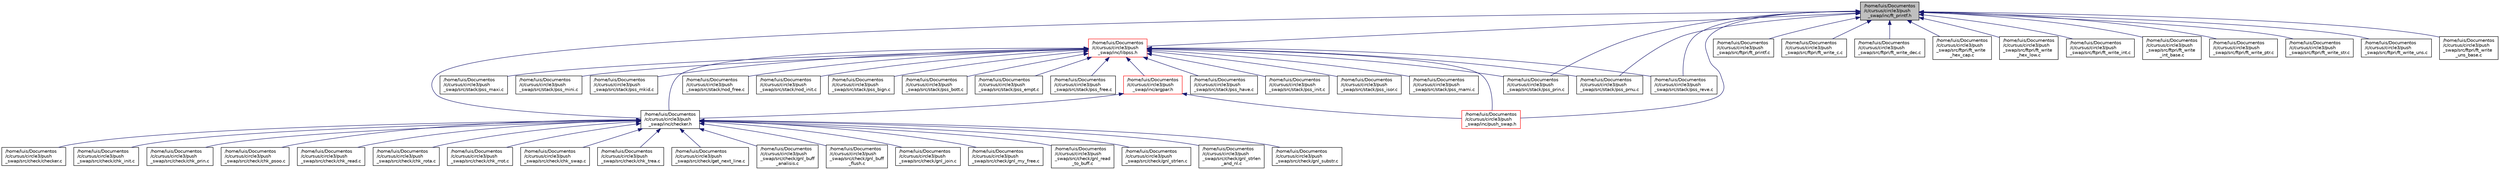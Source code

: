 digraph "/home/luis/Documentos/c/cursus/circle3/push_swap/inc/ft_printf.h"
{
 // LATEX_PDF_SIZE
  edge [fontname="Helvetica",fontsize="10",labelfontname="Helvetica",labelfontsize="10"];
  node [fontname="Helvetica",fontsize="10",shape=record];
  Node1 [label="/home/luis/Documentos\l/c/cursus/circle3/push\l_swap/inc/ft_printf.h",height=0.2,width=0.4,color="black", fillcolor="grey75", style="filled", fontcolor="black",tooltip=" "];
  Node1 -> Node2 [dir="back",color="midnightblue",fontsize="10",style="solid",fontname="Helvetica"];
  Node2 [label="/home/luis/Documentos\l/c/cursus/circle3/push\l_swap/inc/checker.h",height=0.2,width=0.4,color="black", fillcolor="white", style="filled",URL="$d4/ddc/checker_8h.html",tooltip=" "];
  Node2 -> Node3 [dir="back",color="midnightblue",fontsize="10",style="solid",fontname="Helvetica"];
  Node3 [label="/home/luis/Documentos\l/c/cursus/circle3/push\l_swap/src/check/checker.c",height=0.2,width=0.4,color="black", fillcolor="white", style="filled",URL="$d1/dbc/checker_8c.html",tooltip=" "];
  Node2 -> Node4 [dir="back",color="midnightblue",fontsize="10",style="solid",fontname="Helvetica"];
  Node4 [label="/home/luis/Documentos\l/c/cursus/circle3/push\l_swap/src/check/chk_init.c",height=0.2,width=0.4,color="black", fillcolor="white", style="filled",URL="$dc/d77/chk__init_8c.html",tooltip=" "];
  Node2 -> Node5 [dir="back",color="midnightblue",fontsize="10",style="solid",fontname="Helvetica"];
  Node5 [label="/home/luis/Documentos\l/c/cursus/circle3/push\l_swap/src/check/chk_prin.c",height=0.2,width=0.4,color="black", fillcolor="white", style="filled",URL="$d0/d7a/chk__prin_8c.html",tooltip=" "];
  Node2 -> Node6 [dir="back",color="midnightblue",fontsize="10",style="solid",fontname="Helvetica"];
  Node6 [label="/home/luis/Documentos\l/c/cursus/circle3/push\l_swap/src/check/chk_psoo.c",height=0.2,width=0.4,color="black", fillcolor="white", style="filled",URL="$da/d9b/chk__psoo_8c.html",tooltip=" "];
  Node2 -> Node7 [dir="back",color="midnightblue",fontsize="10",style="solid",fontname="Helvetica"];
  Node7 [label="/home/luis/Documentos\l/c/cursus/circle3/push\l_swap/src/check/chk_read.c",height=0.2,width=0.4,color="black", fillcolor="white", style="filled",URL="$db/dfd/chk__read_8c.html",tooltip=" "];
  Node2 -> Node8 [dir="back",color="midnightblue",fontsize="10",style="solid",fontname="Helvetica"];
  Node8 [label="/home/luis/Documentos\l/c/cursus/circle3/push\l_swap/src/check/chk_rota.c",height=0.2,width=0.4,color="black", fillcolor="white", style="filled",URL="$d1/dd8/chk__rota_8c.html",tooltip=" "];
  Node2 -> Node9 [dir="back",color="midnightblue",fontsize="10",style="solid",fontname="Helvetica"];
  Node9 [label="/home/luis/Documentos\l/c/cursus/circle3/push\l_swap/src/check/chk_rrot.c",height=0.2,width=0.4,color="black", fillcolor="white", style="filled",URL="$d2/d94/chk__rrot_8c.html",tooltip=" "];
  Node2 -> Node10 [dir="back",color="midnightblue",fontsize="10",style="solid",fontname="Helvetica"];
  Node10 [label="/home/luis/Documentos\l/c/cursus/circle3/push\l_swap/src/check/chk_swap.c",height=0.2,width=0.4,color="black", fillcolor="white", style="filled",URL="$dc/dca/chk__swap_8c.html",tooltip=" "];
  Node2 -> Node11 [dir="back",color="midnightblue",fontsize="10",style="solid",fontname="Helvetica"];
  Node11 [label="/home/luis/Documentos\l/c/cursus/circle3/push\l_swap/src/check/chk_trea.c",height=0.2,width=0.4,color="black", fillcolor="white", style="filled",URL="$d0/ddc/chk__trea_8c.html",tooltip=" "];
  Node2 -> Node12 [dir="back",color="midnightblue",fontsize="10",style="solid",fontname="Helvetica"];
  Node12 [label="/home/luis/Documentos\l/c/cursus/circle3/push\l_swap/src/check/get_next_line.c",height=0.2,width=0.4,color="black", fillcolor="white", style="filled",URL="$db/d44/get__next__line_8c.html",tooltip=" "];
  Node2 -> Node13 [dir="back",color="midnightblue",fontsize="10",style="solid",fontname="Helvetica"];
  Node13 [label="/home/luis/Documentos\l/c/cursus/circle3/push\l_swap/src/check/gnl_buff\l_analisis.c",height=0.2,width=0.4,color="black", fillcolor="white", style="filled",URL="$d8/d64/gnl__buff__analisis_8c.html",tooltip=" "];
  Node2 -> Node14 [dir="back",color="midnightblue",fontsize="10",style="solid",fontname="Helvetica"];
  Node14 [label="/home/luis/Documentos\l/c/cursus/circle3/push\l_swap/src/check/gnl_buff\l_flush.c",height=0.2,width=0.4,color="black", fillcolor="white", style="filled",URL="$db/da0/gnl__buff__flush_8c.html",tooltip=" "];
  Node2 -> Node15 [dir="back",color="midnightblue",fontsize="10",style="solid",fontname="Helvetica"];
  Node15 [label="/home/luis/Documentos\l/c/cursus/circle3/push\l_swap/src/check/gnl_join.c",height=0.2,width=0.4,color="black", fillcolor="white", style="filled",URL="$de/d0b/gnl__join_8c.html",tooltip=" "];
  Node2 -> Node16 [dir="back",color="midnightblue",fontsize="10",style="solid",fontname="Helvetica"];
  Node16 [label="/home/luis/Documentos\l/c/cursus/circle3/push\l_swap/src/check/gnl_my_free.c",height=0.2,width=0.4,color="black", fillcolor="white", style="filled",URL="$df/d78/gnl__my__free_8c.html",tooltip=" "];
  Node2 -> Node17 [dir="back",color="midnightblue",fontsize="10",style="solid",fontname="Helvetica"];
  Node17 [label="/home/luis/Documentos\l/c/cursus/circle3/push\l_swap/src/check/gnl_read\l_to_buff.c",height=0.2,width=0.4,color="black", fillcolor="white", style="filled",URL="$d9/d43/gnl__read__to__buff_8c.html",tooltip=" "];
  Node2 -> Node18 [dir="back",color="midnightblue",fontsize="10",style="solid",fontname="Helvetica"];
  Node18 [label="/home/luis/Documentos\l/c/cursus/circle3/push\l_swap/src/check/gnl_strlen.c",height=0.2,width=0.4,color="black", fillcolor="white", style="filled",URL="$d9/d3e/gnl__strlen_8c.html",tooltip=" "];
  Node2 -> Node19 [dir="back",color="midnightblue",fontsize="10",style="solid",fontname="Helvetica"];
  Node19 [label="/home/luis/Documentos\l/c/cursus/circle3/push\l_swap/src/check/gnl_strlen\l_and_nl.c",height=0.2,width=0.4,color="black", fillcolor="white", style="filled",URL="$d1/d9b/gnl__strlen__and__nl_8c.html",tooltip=" "];
  Node2 -> Node20 [dir="back",color="midnightblue",fontsize="10",style="solid",fontname="Helvetica"];
  Node20 [label="/home/luis/Documentos\l/c/cursus/circle3/push\l_swap/src/check/gnl_substr.c",height=0.2,width=0.4,color="black", fillcolor="white", style="filled",URL="$d5/d56/gnl__substr_8c.html",tooltip=" "];
  Node1 -> Node21 [dir="back",color="midnightblue",fontsize="10",style="solid",fontname="Helvetica"];
  Node21 [label="/home/luis/Documentos\l/c/cursus/circle3/push\l_swap/inc/libpss.h",height=0.2,width=0.4,color="red", fillcolor="white", style="filled",URL="$dc/dfd/libpss_8h.html",tooltip=" "];
  Node21 -> Node22 [dir="back",color="midnightblue",fontsize="10",style="solid",fontname="Helvetica"];
  Node22 [label="/home/luis/Documentos\l/c/cursus/circle3/push\l_swap/inc/argpar.h",height=0.2,width=0.4,color="red", fillcolor="white", style="filled",URL="$d7/db5/argpar_8h.html",tooltip=" "];
  Node22 -> Node2 [dir="back",color="midnightblue",fontsize="10",style="solid",fontname="Helvetica"];
  Node22 -> Node23 [dir="back",color="midnightblue",fontsize="10",style="solid",fontname="Helvetica"];
  Node23 [label="/home/luis/Documentos\l/c/cursus/circle3/push\l_swap/inc/push_swap.h",height=0.2,width=0.4,color="red", fillcolor="white", style="filled",URL="$de/d06/push__swap_8h.html",tooltip=" "];
  Node21 -> Node2 [dir="back",color="midnightblue",fontsize="10",style="solid",fontname="Helvetica"];
  Node21 -> Node23 [dir="back",color="midnightblue",fontsize="10",style="solid",fontname="Helvetica"];
  Node21 -> Node39 [dir="back",color="midnightblue",fontsize="10",style="solid",fontname="Helvetica"];
  Node39 [label="/home/luis/Documentos\l/c/cursus/circle3/push\l_swap/src/stack/nod_free.c",height=0.2,width=0.4,color="black", fillcolor="white", style="filled",URL="$d0/d53/nod__free_8c.html",tooltip=" "];
  Node21 -> Node40 [dir="back",color="midnightblue",fontsize="10",style="solid",fontname="Helvetica"];
  Node40 [label="/home/luis/Documentos\l/c/cursus/circle3/push\l_swap/src/stack/nod_init.c",height=0.2,width=0.4,color="black", fillcolor="white", style="filled",URL="$da/da7/nod__init_8c.html",tooltip=" "];
  Node21 -> Node41 [dir="back",color="midnightblue",fontsize="10",style="solid",fontname="Helvetica"];
  Node41 [label="/home/luis/Documentos\l/c/cursus/circle3/push\l_swap/src/stack/pss_bign.c",height=0.2,width=0.4,color="black", fillcolor="white", style="filled",URL="$d8/df8/pss__bign_8c.html",tooltip=" "];
  Node21 -> Node42 [dir="back",color="midnightblue",fontsize="10",style="solid",fontname="Helvetica"];
  Node42 [label="/home/luis/Documentos\l/c/cursus/circle3/push\l_swap/src/stack/pss_bott.c",height=0.2,width=0.4,color="black", fillcolor="white", style="filled",URL="$d0/df2/pss__bott_8c.html",tooltip="pss_bott() returns stack's bottom-node's value."];
  Node21 -> Node43 [dir="back",color="midnightblue",fontsize="10",style="solid",fontname="Helvetica"];
  Node43 [label="/home/luis/Documentos\l/c/cursus/circle3/push\l_swap/src/stack/pss_empt.c",height=0.2,width=0.4,color="black", fillcolor="white", style="filled",URL="$d3/de6/pss__empt_8c.html",tooltip=" "];
  Node21 -> Node44 [dir="back",color="midnightblue",fontsize="10",style="solid",fontname="Helvetica"];
  Node44 [label="/home/luis/Documentos\l/c/cursus/circle3/push\l_swap/src/stack/pss_free.c",height=0.2,width=0.4,color="black", fillcolor="white", style="filled",URL="$d4/dbd/pss__free_8c.html",tooltip=" "];
  Node21 -> Node45 [dir="back",color="midnightblue",fontsize="10",style="solid",fontname="Helvetica"];
  Node45 [label="/home/luis/Documentos\l/c/cursus/circle3/push\l_swap/src/stack/pss_have.c",height=0.2,width=0.4,color="black", fillcolor="white", style="filled",URL="$d3/d4c/pss__have_8c.html",tooltip="pss_have() returns 1 when the num is found in the stack, 0 otherwise."];
  Node21 -> Node46 [dir="back",color="midnightblue",fontsize="10",style="solid",fontname="Helvetica"];
  Node46 [label="/home/luis/Documentos\l/c/cursus/circle3/push\l_swap/src/stack/pss_init.c",height=0.2,width=0.4,color="black", fillcolor="white", style="filled",URL="$da/ddb/pss__init_8c.html",tooltip=" "];
  Node21 -> Node47 [dir="back",color="midnightblue",fontsize="10",style="solid",fontname="Helvetica"];
  Node47 [label="/home/luis/Documentos\l/c/cursus/circle3/push\l_swap/src/stack/pss_isor.c",height=0.2,width=0.4,color="black", fillcolor="white", style="filled",URL="$dc/dd9/pss__isor_8c.html",tooltip="pss_isor() checks if stack's values are stored in ascendan order."];
  Node21 -> Node48 [dir="back",color="midnightblue",fontsize="10",style="solid",fontname="Helvetica"];
  Node48 [label="/home/luis/Documentos\l/c/cursus/circle3/push\l_swap/src/stack/pss_mami.c",height=0.2,width=0.4,color="black", fillcolor="white", style="filled",URL="$d2/de1/pss__mami_8c.html",tooltip="pss_mami() updates min and max according the last pushed num."];
  Node21 -> Node49 [dir="back",color="midnightblue",fontsize="10",style="solid",fontname="Helvetica"];
  Node49 [label="/home/luis/Documentos\l/c/cursus/circle3/push\l_swap/src/stack/pss_maxi.c",height=0.2,width=0.4,color="black", fillcolor="white", style="filled",URL="$de/d5d/pss__maxi_8c.html",tooltip=" "];
  Node21 -> Node50 [dir="back",color="midnightblue",fontsize="10",style="solid",fontname="Helvetica"];
  Node50 [label="/home/luis/Documentos\l/c/cursus/circle3/push\l_swap/src/stack/pss_mini.c",height=0.2,width=0.4,color="black", fillcolor="white", style="filled",URL="$dd/ddc/pss__mini_8c.html",tooltip=" "];
  Node21 -> Node51 [dir="back",color="midnightblue",fontsize="10",style="solid",fontname="Helvetica"];
  Node51 [label="/home/luis/Documentos\l/c/cursus/circle3/push\l_swap/src/stack/pss_mkid.c",height=0.2,width=0.4,color="black", fillcolor="white", style="filled",URL="$de/dcf/pss__mkid_8c.html",tooltip="pss_mkid() makes(calculates) the future positions in a sorted stack"];
  Node21 -> Node60 [dir="back",color="midnightblue",fontsize="10",style="solid",fontname="Helvetica"];
  Node60 [label="/home/luis/Documentos\l/c/cursus/circle3/push\l_swap/src/stack/pss_prin.c",height=0.2,width=0.4,color="black", fillcolor="white", style="filled",URL="$d9/dae/pss__prin_8c.html",tooltip="pss_prin() prints indexes of stack's nodes"];
  Node21 -> Node61 [dir="back",color="midnightblue",fontsize="10",style="solid",fontname="Helvetica"];
  Node61 [label="/home/luis/Documentos\l/c/cursus/circle3/push\l_swap/src/stack/pss_prnu.c",height=0.2,width=0.4,color="black", fillcolor="white", style="filled",URL="$d4/d98/pss__prnu_8c.html",tooltip="pss_prnu() prints values of stack's nodes."];
  Node21 -> Node64 [dir="back",color="midnightblue",fontsize="10",style="solid",fontname="Helvetica"];
  Node64 [label="/home/luis/Documentos\l/c/cursus/circle3/push\l_swap/src/stack/pss_reve.c",height=0.2,width=0.4,color="black", fillcolor="white", style="filled",URL="$d7/dc0/pss__reve_8c.html",tooltip=" "];
  Node1 -> Node23 [dir="back",color="midnightblue",fontsize="10",style="solid",fontname="Helvetica"];
  Node1 -> Node74 [dir="back",color="midnightblue",fontsize="10",style="solid",fontname="Helvetica"];
  Node74 [label="/home/luis/Documentos\l/c/cursus/circle3/push\l_swap/src/ftpri/ft_printf.c",height=0.2,width=0.4,color="black", fillcolor="white", style="filled",URL="$d6/d74/ft__printf_8c.html",tooltip=" "];
  Node1 -> Node75 [dir="back",color="midnightblue",fontsize="10",style="solid",fontname="Helvetica"];
  Node75 [label="/home/luis/Documentos\l/c/cursus/circle3/push\l_swap/src/ftpri/ft_write_c.c",height=0.2,width=0.4,color="black", fillcolor="white", style="filled",URL="$d2/dea/ft__write__c_8c.html",tooltip=" "];
  Node1 -> Node76 [dir="back",color="midnightblue",fontsize="10",style="solid",fontname="Helvetica"];
  Node76 [label="/home/luis/Documentos\l/c/cursus/circle3/push\l_swap/src/ftpri/ft_write_dec.c",height=0.2,width=0.4,color="black", fillcolor="white", style="filled",URL="$dc/dec/ft__write__dec_8c.html",tooltip=" "];
  Node1 -> Node77 [dir="back",color="midnightblue",fontsize="10",style="solid",fontname="Helvetica"];
  Node77 [label="/home/luis/Documentos\l/c/cursus/circle3/push\l_swap/src/ftpri/ft_write\l_hex_cap.c",height=0.2,width=0.4,color="black", fillcolor="white", style="filled",URL="$dc/d85/ft__write__hex__cap_8c.html",tooltip=" "];
  Node1 -> Node78 [dir="back",color="midnightblue",fontsize="10",style="solid",fontname="Helvetica"];
  Node78 [label="/home/luis/Documentos\l/c/cursus/circle3/push\l_swap/src/ftpri/ft_write\l_hex_low.c",height=0.2,width=0.4,color="black", fillcolor="white", style="filled",URL="$d2/d2d/ft__write__hex__low_8c.html",tooltip=" "];
  Node1 -> Node79 [dir="back",color="midnightblue",fontsize="10",style="solid",fontname="Helvetica"];
  Node79 [label="/home/luis/Documentos\l/c/cursus/circle3/push\l_swap/src/ftpri/ft_write_int.c",height=0.2,width=0.4,color="black", fillcolor="white", style="filled",URL="$dd/d31/ft__write__int_8c.html",tooltip=" "];
  Node1 -> Node80 [dir="back",color="midnightblue",fontsize="10",style="solid",fontname="Helvetica"];
  Node80 [label="/home/luis/Documentos\l/c/cursus/circle3/push\l_swap/src/ftpri/ft_write\l_int_base.c",height=0.2,width=0.4,color="black", fillcolor="white", style="filled",URL="$db/da8/ft__write__int__base_8c.html",tooltip=" "];
  Node1 -> Node81 [dir="back",color="midnightblue",fontsize="10",style="solid",fontname="Helvetica"];
  Node81 [label="/home/luis/Documentos\l/c/cursus/circle3/push\l_swap/src/ftpri/ft_write_ptr.c",height=0.2,width=0.4,color="black", fillcolor="white", style="filled",URL="$d4/d2c/ft__write__ptr_8c.html",tooltip=" "];
  Node1 -> Node82 [dir="back",color="midnightblue",fontsize="10",style="solid",fontname="Helvetica"];
  Node82 [label="/home/luis/Documentos\l/c/cursus/circle3/push\l_swap/src/ftpri/ft_write_str.c",height=0.2,width=0.4,color="black", fillcolor="white", style="filled",URL="$de/d6b/ft__write__str_8c.html",tooltip=" "];
  Node1 -> Node83 [dir="back",color="midnightblue",fontsize="10",style="solid",fontname="Helvetica"];
  Node83 [label="/home/luis/Documentos\l/c/cursus/circle3/push\l_swap/src/ftpri/ft_write_uns.c",height=0.2,width=0.4,color="black", fillcolor="white", style="filled",URL="$d8/d4f/ft__write__uns_8c.html",tooltip=" "];
  Node1 -> Node84 [dir="back",color="midnightblue",fontsize="10",style="solid",fontname="Helvetica"];
  Node84 [label="/home/luis/Documentos\l/c/cursus/circle3/push\l_swap/src/ftpri/ft_write\l_uns_base.c",height=0.2,width=0.4,color="black", fillcolor="white", style="filled",URL="$d2/d59/ft__write__uns__base_8c.html",tooltip=" "];
  Node1 -> Node60 [dir="back",color="midnightblue",fontsize="10",style="solid",fontname="Helvetica"];
  Node1 -> Node61 [dir="back",color="midnightblue",fontsize="10",style="solid",fontname="Helvetica"];
  Node1 -> Node64 [dir="back",color="midnightblue",fontsize="10",style="solid",fontname="Helvetica"];
}
